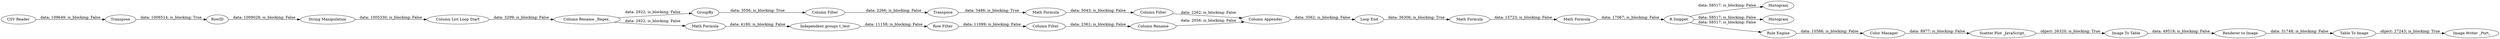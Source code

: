 digraph {
	"7501152955405822394_8" [label="Independent groups t_test"]
	"7501152955405822394_34" [label="Math Formula"]
	"7501152955405822394_20" [label="Row Filter"]
	"7501152955405822394_38" [label="R Snippet"]
	"7501152955405822394_45" [label=Histogram]
	"7501152955405822394_26" [label=GroupBy]
	"7501152955405822394_28" [label=Transpose]
	"7501152955405822394_36" [label="Scatter Plot _JavaScript_"]
	"7501152955405822394_32" [label="Column Appender"]
	"7501152955405822394_849" [label="Image To Table"]
	"7501152955405822394_12" [label="Column List Loop Start"]
	"7501152955405822394_10" [label=RowID]
	"7501152955405822394_40" [label="Color Manager"]
	"7501152955405822394_31" [label="Column Filter"]
	"7501152955405822394_30" [label="Math Formula"]
	"7501152955405822394_11" [label="String Manipulation"]
	"7501152955405822394_19" [label="Column Filter"]
	"7501152955405822394_23" [label="Math Formula"]
	"7501152955405822394_866" [label="Renderer to Image"]
	"7501152955405822394_3" [label="CSV Reader"]
	"7501152955405822394_46" [label=Histogram]
	"7501152955405822394_9" [label=Transpose]
	"7501152955405822394_17" [label="Column Rename _Regex_"]
	"7501152955405822394_42" [label="Rule Engine"]
	"7501152955405822394_869" [label="Image Writer _Port_"]
	"7501152955405822394_29" [label="Column Filter"]
	"7501152955405822394_39" [label="Column Rename"]
	"7501152955405822394_43" [label="Loop End"]
	"7501152955405822394_868" [label="Table To Image"]
	"7501152955405822394_5" [label="Math Formula"]
	"7501152955405822394_868" -> "7501152955405822394_869" [label="object: 27243; is_blocking: True"]
	"7501152955405822394_38" -> "7501152955405822394_45" [label="data: 58517; is_blocking: False"]
	"7501152955405822394_10" -> "7501152955405822394_11" [label="data: 1009028; is_blocking: False"]
	"7501152955405822394_11" -> "7501152955405822394_12" [label="data: 1005330; is_blocking: False"]
	"7501152955405822394_17" -> "7501152955405822394_5" [label="data: 2922; is_blocking: False"]
	"7501152955405822394_17" -> "7501152955405822394_26" [label="data: 2922; is_blocking: False"]
	"7501152955405822394_34" -> "7501152955405822394_38" [label="data: 17067; is_blocking: False"]
	"7501152955405822394_36" -> "7501152955405822394_849" [label="object: 26320; is_blocking: True"]
	"7501152955405822394_8" -> "7501152955405822394_20" [label="data: 11158; is_blocking: False"]
	"7501152955405822394_19" -> "7501152955405822394_39" [label="data: 2361; is_blocking: False"]
	"7501152955405822394_38" -> "7501152955405822394_46" [label="data: 58517; is_blocking: False"]
	"7501152955405822394_32" -> "7501152955405822394_43" [label="data: 3562; is_blocking: False"]
	"7501152955405822394_28" -> "7501152955405822394_30" [label="data: 3486; is_blocking: True"]
	"7501152955405822394_849" -> "7501152955405822394_866" [label="data: 49519; is_blocking: False"]
	"7501152955405822394_9" -> "7501152955405822394_10" [label="data: 1006514; is_blocking: True"]
	"7501152955405822394_12" -> "7501152955405822394_17" [label="data: 3299; is_blocking: False"]
	"7501152955405822394_3" -> "7501152955405822394_9" [label="data: 109649; is_blocking: False"]
	"7501152955405822394_31" -> "7501152955405822394_32" [label="data: 2262; is_blocking: False"]
	"7501152955405822394_29" -> "7501152955405822394_28" [label="data: 2266; is_blocking: False"]
	"7501152955405822394_40" -> "7501152955405822394_36" [label="data: 8977; is_blocking: False"]
	"7501152955405822394_26" -> "7501152955405822394_29" [label="data: 3556; is_blocking: True"]
	"7501152955405822394_30" -> "7501152955405822394_31" [label="data: 5043; is_blocking: False"]
	"7501152955405822394_38" -> "7501152955405822394_42" [label="data: 58517; is_blocking: False"]
	"7501152955405822394_39" -> "7501152955405822394_32" [label="data: 2056; is_blocking: False"]
	"7501152955405822394_42" -> "7501152955405822394_40" [label="data: 10586; is_blocking: False"]
	"7501152955405822394_866" -> "7501152955405822394_868" [label="data: 31748; is_blocking: False"]
	"7501152955405822394_20" -> "7501152955405822394_19" [label="data: 11099; is_blocking: False"]
	"7501152955405822394_23" -> "7501152955405822394_34" [label="data: 15723; is_blocking: False"]
	"7501152955405822394_5" -> "7501152955405822394_8" [label="data: 4180; is_blocking: False"]
	"7501152955405822394_43" -> "7501152955405822394_23" [label="data: 36306; is_blocking: True"]
	rankdir=LR
}
